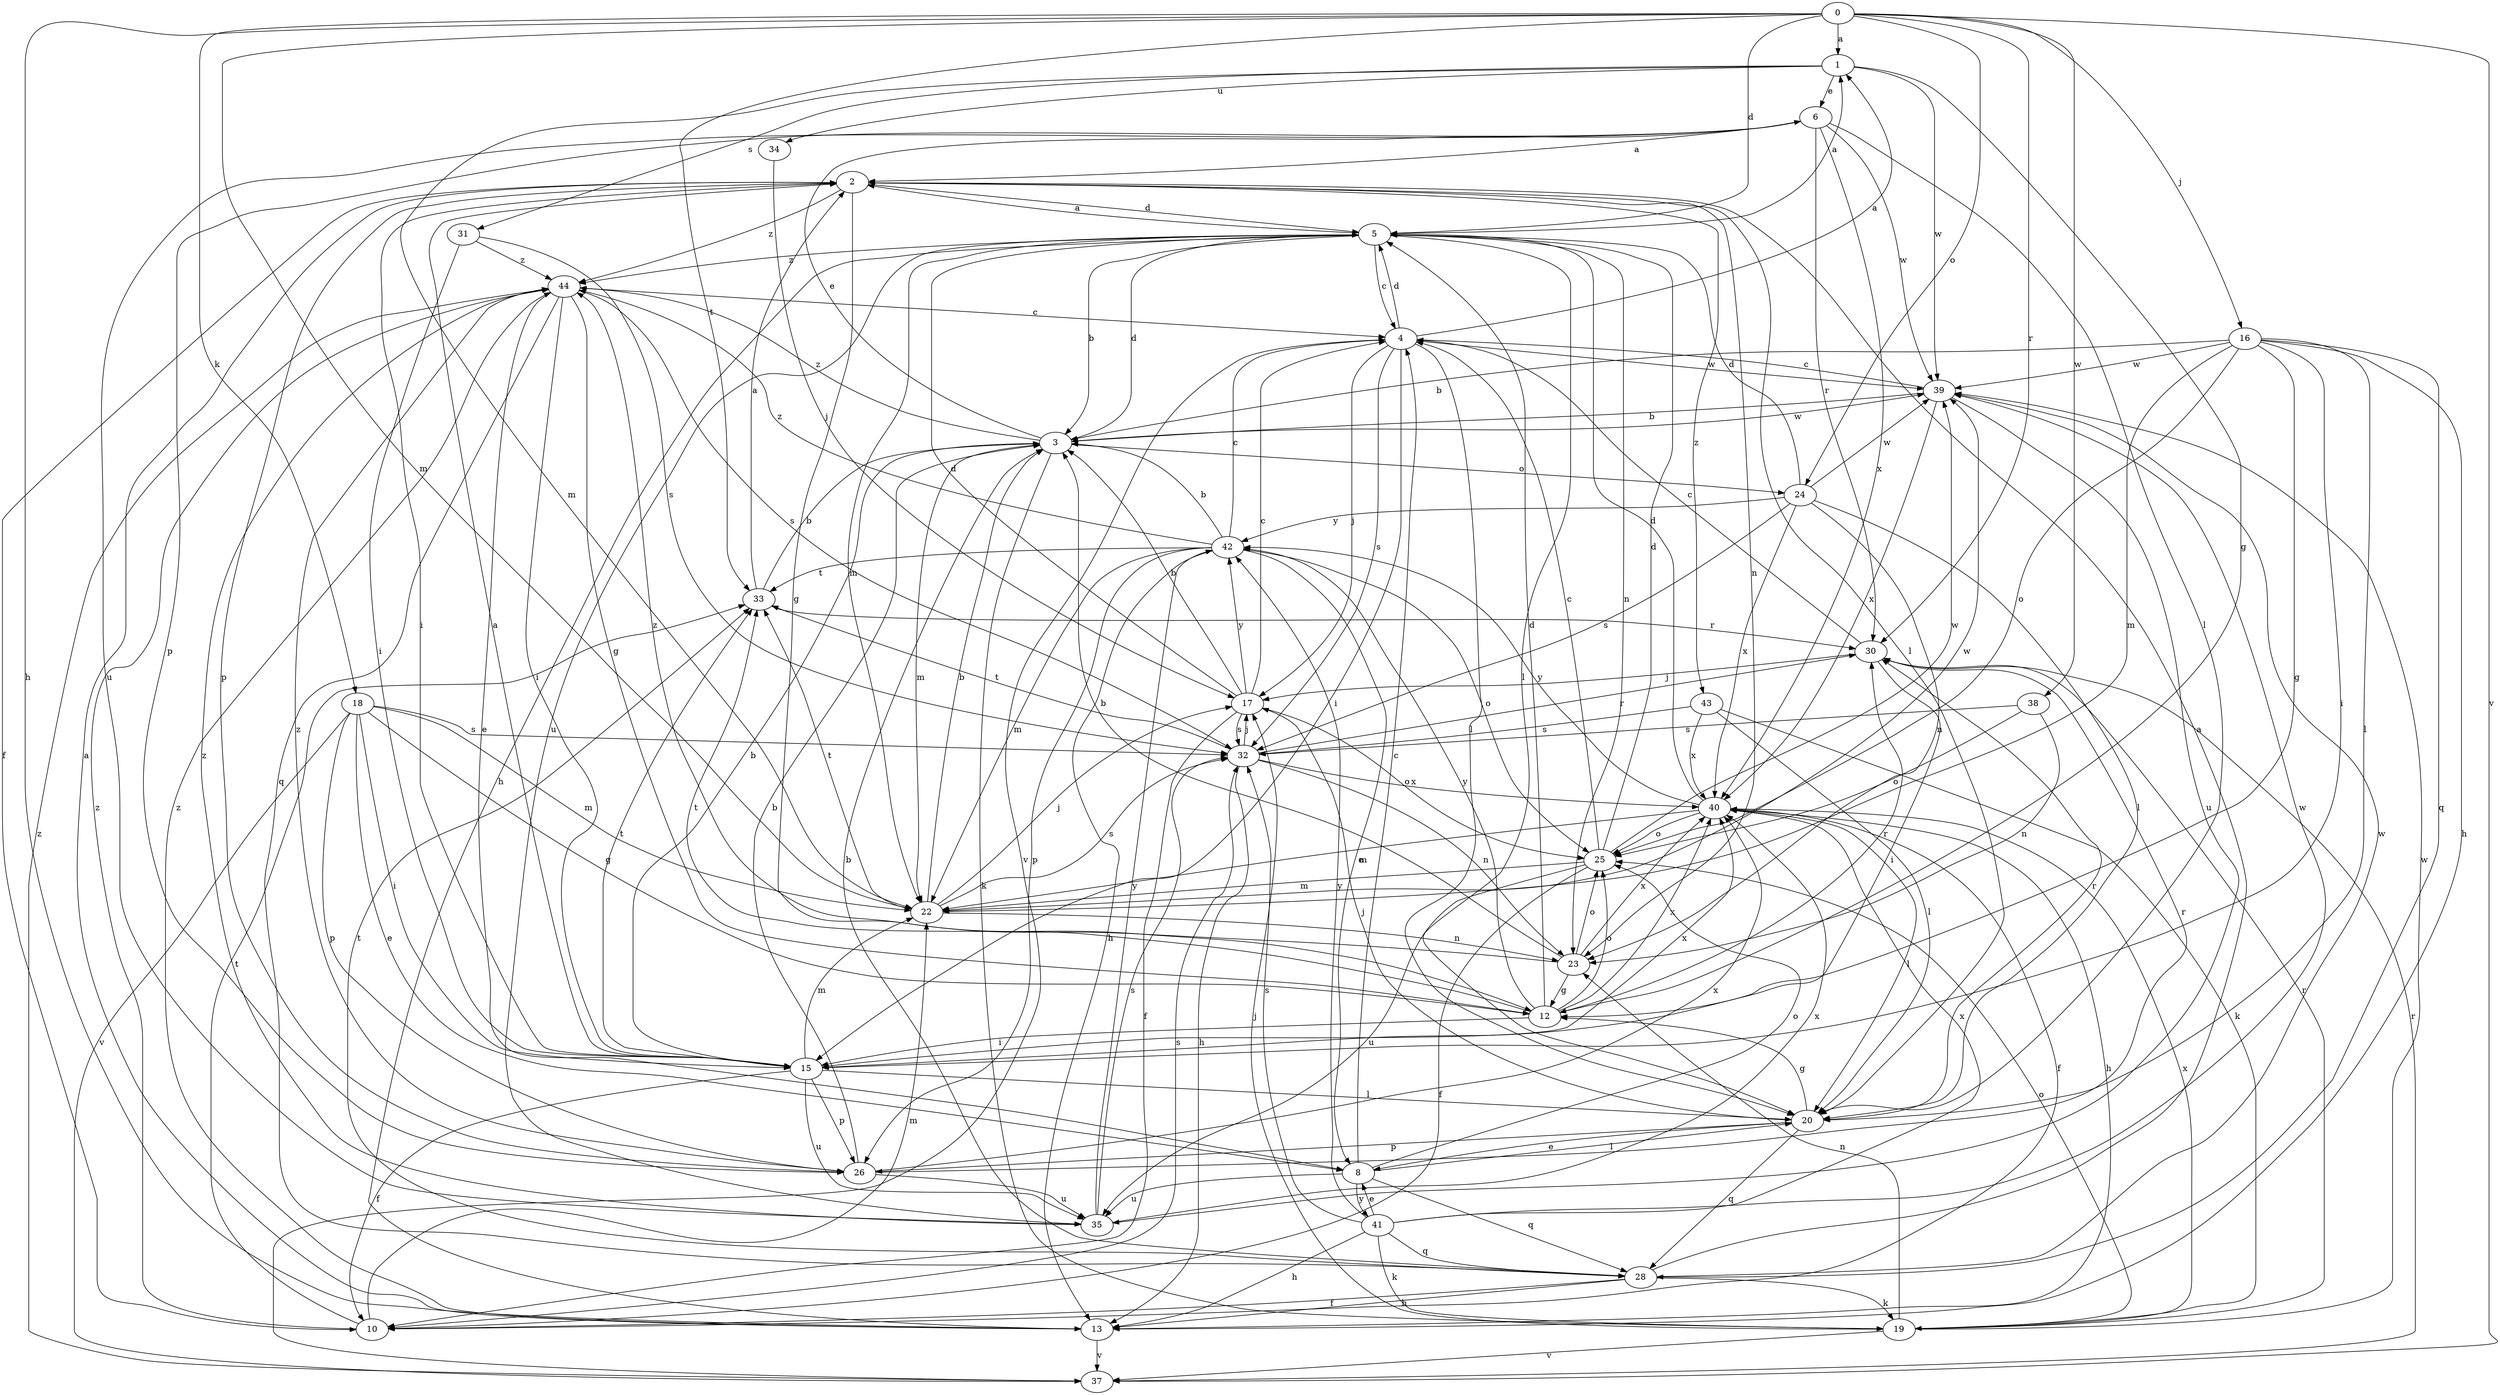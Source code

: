 strict digraph  {
0;
1;
2;
3;
4;
5;
6;
8;
10;
12;
13;
15;
16;
17;
18;
19;
20;
22;
23;
24;
25;
26;
28;
30;
31;
32;
33;
34;
35;
37;
38;
39;
40;
41;
42;
43;
44;
0 -> 1  [label=a];
0 -> 5  [label=d];
0 -> 13  [label=h];
0 -> 16  [label=j];
0 -> 18  [label=k];
0 -> 22  [label=m];
0 -> 24  [label=o];
0 -> 30  [label=r];
0 -> 33  [label=t];
0 -> 37  [label=v];
0 -> 38  [label=w];
1 -> 6  [label=e];
1 -> 12  [label=g];
1 -> 22  [label=m];
1 -> 31  [label=s];
1 -> 34  [label=u];
1 -> 39  [label=w];
2 -> 5  [label=d];
2 -> 10  [label=f];
2 -> 12  [label=g];
2 -> 15  [label=i];
2 -> 20  [label=l];
2 -> 23  [label=n];
2 -> 26  [label=p];
2 -> 43  [label=z];
2 -> 44  [label=z];
3 -> 5  [label=d];
3 -> 6  [label=e];
3 -> 19  [label=k];
3 -> 22  [label=m];
3 -> 24  [label=o];
3 -> 39  [label=w];
3 -> 44  [label=z];
4 -> 1  [label=a];
4 -> 5  [label=d];
4 -> 15  [label=i];
4 -> 17  [label=j];
4 -> 20  [label=l];
4 -> 32  [label=s];
4 -> 37  [label=v];
4 -> 39  [label=w];
5 -> 1  [label=a];
5 -> 2  [label=a];
5 -> 3  [label=b];
5 -> 4  [label=c];
5 -> 13  [label=h];
5 -> 20  [label=l];
5 -> 22  [label=m];
5 -> 23  [label=n];
5 -> 35  [label=u];
5 -> 44  [label=z];
6 -> 2  [label=a];
6 -> 20  [label=l];
6 -> 26  [label=p];
6 -> 30  [label=r];
6 -> 35  [label=u];
6 -> 39  [label=w];
6 -> 40  [label=x];
8 -> 4  [label=c];
8 -> 20  [label=l];
8 -> 25  [label=o];
8 -> 28  [label=q];
8 -> 35  [label=u];
8 -> 41  [label=y];
10 -> 22  [label=m];
10 -> 32  [label=s];
10 -> 33  [label=t];
10 -> 44  [label=z];
12 -> 5  [label=d];
12 -> 15  [label=i];
12 -> 25  [label=o];
12 -> 30  [label=r];
12 -> 33  [label=t];
12 -> 40  [label=x];
12 -> 42  [label=y];
13 -> 2  [label=a];
13 -> 37  [label=v];
13 -> 44  [label=z];
15 -> 2  [label=a];
15 -> 3  [label=b];
15 -> 10  [label=f];
15 -> 20  [label=l];
15 -> 22  [label=m];
15 -> 26  [label=p];
15 -> 33  [label=t];
15 -> 35  [label=u];
15 -> 40  [label=x];
16 -> 3  [label=b];
16 -> 12  [label=g];
16 -> 13  [label=h];
16 -> 15  [label=i];
16 -> 20  [label=l];
16 -> 22  [label=m];
16 -> 25  [label=o];
16 -> 28  [label=q];
16 -> 39  [label=w];
17 -> 3  [label=b];
17 -> 4  [label=c];
17 -> 5  [label=d];
17 -> 10  [label=f];
17 -> 25  [label=o];
17 -> 32  [label=s];
17 -> 42  [label=y];
18 -> 8  [label=e];
18 -> 12  [label=g];
18 -> 15  [label=i];
18 -> 22  [label=m];
18 -> 26  [label=p];
18 -> 32  [label=s];
18 -> 37  [label=v];
19 -> 17  [label=j];
19 -> 23  [label=n];
19 -> 25  [label=o];
19 -> 30  [label=r];
19 -> 37  [label=v];
19 -> 39  [label=w];
19 -> 40  [label=x];
20 -> 8  [label=e];
20 -> 12  [label=g];
20 -> 17  [label=j];
20 -> 26  [label=p];
20 -> 28  [label=q];
20 -> 30  [label=r];
22 -> 3  [label=b];
22 -> 17  [label=j];
22 -> 23  [label=n];
22 -> 32  [label=s];
22 -> 33  [label=t];
22 -> 39  [label=w];
23 -> 3  [label=b];
23 -> 12  [label=g];
23 -> 25  [label=o];
23 -> 40  [label=x];
23 -> 44  [label=z];
24 -> 5  [label=d];
24 -> 20  [label=l];
24 -> 23  [label=n];
24 -> 32  [label=s];
24 -> 39  [label=w];
24 -> 40  [label=x];
24 -> 42  [label=y];
25 -> 4  [label=c];
25 -> 5  [label=d];
25 -> 10  [label=f];
25 -> 22  [label=m];
25 -> 35  [label=u];
25 -> 39  [label=w];
26 -> 3  [label=b];
26 -> 30  [label=r];
26 -> 35  [label=u];
26 -> 40  [label=x];
26 -> 44  [label=z];
28 -> 2  [label=a];
28 -> 3  [label=b];
28 -> 10  [label=f];
28 -> 13  [label=h];
28 -> 19  [label=k];
28 -> 33  [label=t];
28 -> 39  [label=w];
30 -> 4  [label=c];
30 -> 15  [label=i];
30 -> 17  [label=j];
31 -> 15  [label=i];
31 -> 32  [label=s];
31 -> 44  [label=z];
32 -> 13  [label=h];
32 -> 17  [label=j];
32 -> 23  [label=n];
32 -> 30  [label=r];
32 -> 33  [label=t];
32 -> 40  [label=x];
33 -> 2  [label=a];
33 -> 3  [label=b];
33 -> 30  [label=r];
34 -> 17  [label=j];
35 -> 32  [label=s];
35 -> 40  [label=x];
35 -> 42  [label=y];
35 -> 44  [label=z];
37 -> 30  [label=r];
37 -> 44  [label=z];
38 -> 23  [label=n];
38 -> 25  [label=o];
38 -> 32  [label=s];
39 -> 3  [label=b];
39 -> 4  [label=c];
39 -> 35  [label=u];
39 -> 40  [label=x];
40 -> 5  [label=d];
40 -> 10  [label=f];
40 -> 13  [label=h];
40 -> 20  [label=l];
40 -> 22  [label=m];
40 -> 25  [label=o];
40 -> 42  [label=y];
41 -> 8  [label=e];
41 -> 13  [label=h];
41 -> 19  [label=k];
41 -> 28  [label=q];
41 -> 32  [label=s];
41 -> 39  [label=w];
41 -> 40  [label=x];
41 -> 42  [label=y];
42 -> 3  [label=b];
42 -> 4  [label=c];
42 -> 8  [label=e];
42 -> 13  [label=h];
42 -> 22  [label=m];
42 -> 25  [label=o];
42 -> 26  [label=p];
42 -> 33  [label=t];
42 -> 44  [label=z];
43 -> 19  [label=k];
43 -> 20  [label=l];
43 -> 32  [label=s];
43 -> 40  [label=x];
44 -> 4  [label=c];
44 -> 8  [label=e];
44 -> 12  [label=g];
44 -> 15  [label=i];
44 -> 28  [label=q];
44 -> 32  [label=s];
}
